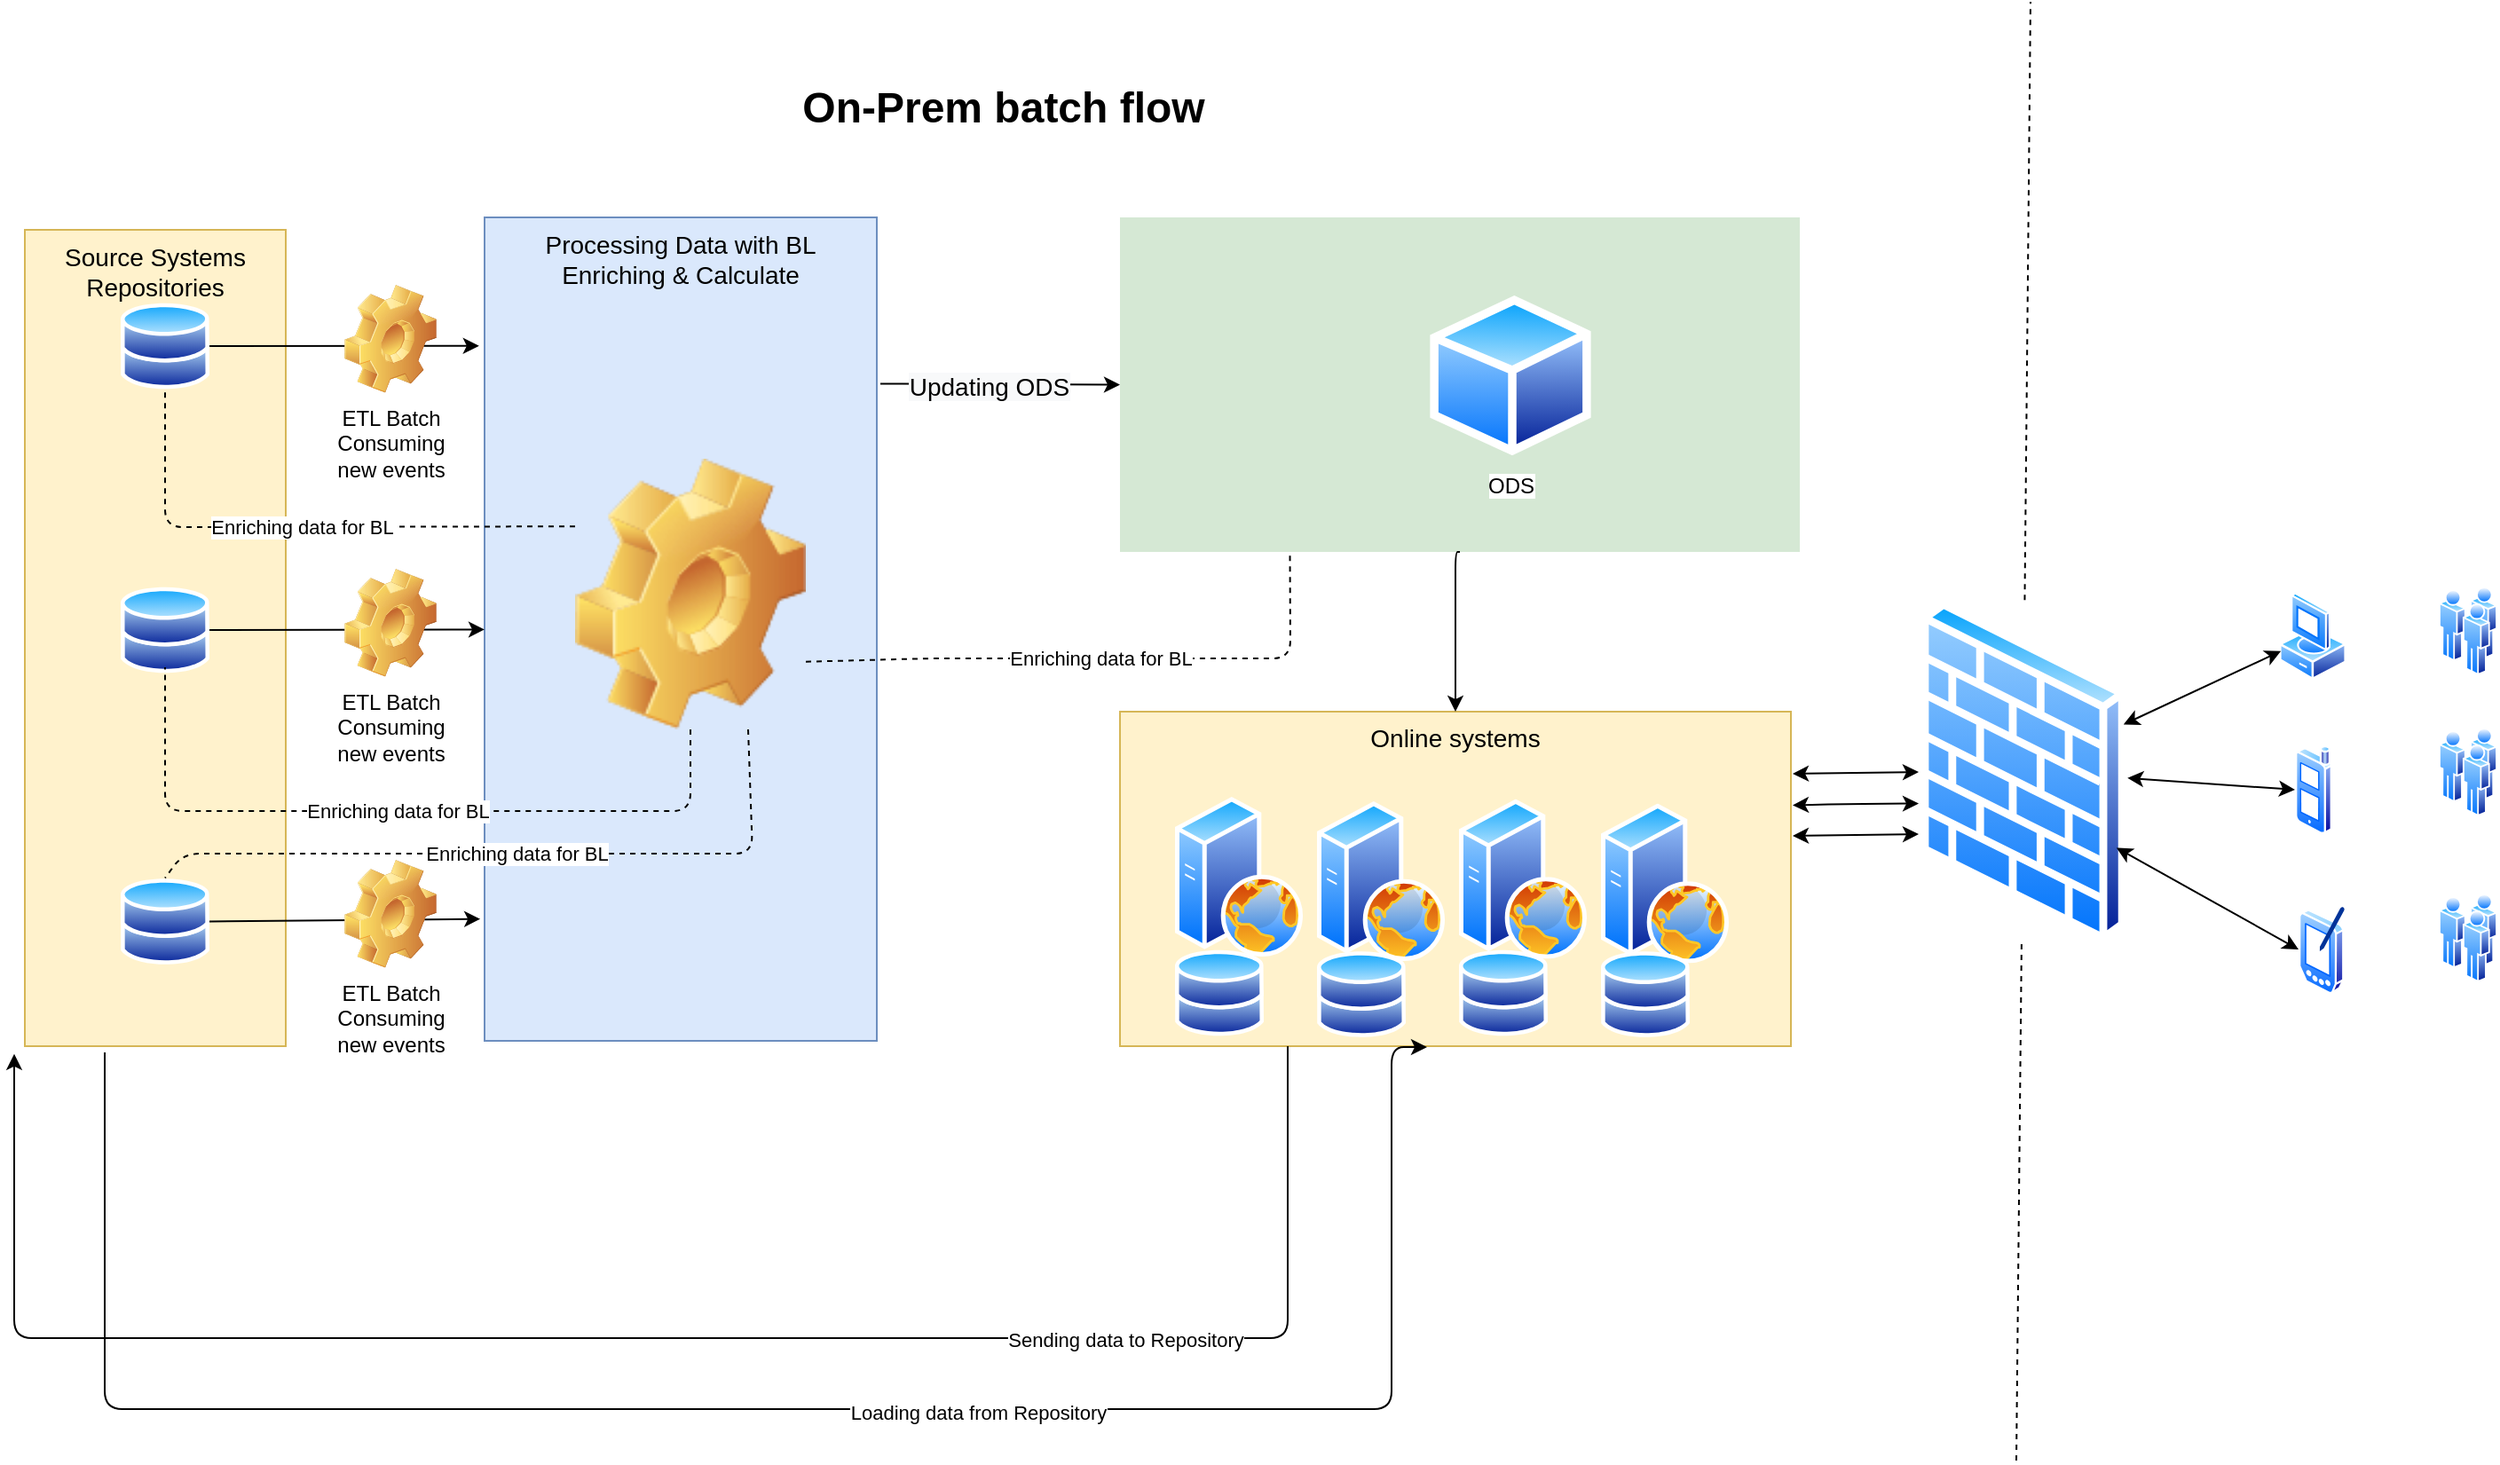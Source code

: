 <mxfile version="13.8.5" type="github">
  <diagram name="Page-1" id="e3a06f82-3646-2815-327d-82caf3d4e204">
    <mxGraphModel dx="1182" dy="683" grid="1" gridSize="10" guides="1" tooltips="1" connect="1" arrows="1" fold="1" page="1" pageScale="1.5" pageWidth="1169" pageHeight="826" background="none" math="0" shadow="0">
      <root>
        <mxCell id="0" style=";html=1;" />
        <mxCell id="1" style=";html=1;" parent="0" />
        <mxCell id="6a7d8f32e03d9370-60" value="" style="whiteSpace=wrap;html=1;fillColor=#d5e8d4;fontSize=14;strokeColor=none;verticalAlign=top;" parent="1" vertex="1">
          <mxGeometry x="657" y="141.5" width="383" height="188.5" as="geometry" />
        </mxCell>
        <mxCell id="6a7d8f32e03d9370-59" value="Processing Data with BL&lt;br&gt;Enriching &amp;amp; Calculate" style="whiteSpace=wrap;html=1;fillColor=#dae8fc;fontSize=14;strokeColor=#6c8ebf;verticalAlign=top;" parent="1" vertex="1">
          <mxGeometry x="299" y="141.5" width="221" height="464" as="geometry" />
        </mxCell>
        <mxCell id="6a7d8f32e03d9370-57" value="Source Systems&lt;br&gt;Repositories" style="whiteSpace=wrap;html=1;fillColor=#fff2cc;fontSize=14;strokeColor=#d6b656;verticalAlign=top;" parent="1" vertex="1">
          <mxGeometry x="40" y="148.5" width="147" height="460" as="geometry" />
        </mxCell>
        <mxCell id="6a7d8f32e03d9370-62" value="On-Prem batch flow" style="text;strokeColor=none;fillColor=none;html=1;fontSize=24;fontStyle=1;verticalAlign=middle;align=center;" parent="1" vertex="1">
          <mxGeometry x="160" y="60" width="861" height="40" as="geometry" />
        </mxCell>
        <mxCell id="v40ORNjY-woeDNZ2NIp7-6" value="" style="aspect=fixed;perimeter=ellipsePerimeter;html=1;align=center;shadow=0;dashed=0;spacingTop=3;image;image=img/lib/active_directory/databases.svg;" parent="1" vertex="1">
          <mxGeometry x="94" y="189.5" width="50" height="49" as="geometry" />
        </mxCell>
        <mxCell id="v40ORNjY-woeDNZ2NIp7-7" value="" style="aspect=fixed;perimeter=ellipsePerimeter;html=1;align=center;shadow=0;dashed=0;spacingTop=3;image;image=img/lib/active_directory/databases.svg;" parent="1" vertex="1">
          <mxGeometry x="94" y="349.5" width="50" height="49" as="geometry" />
        </mxCell>
        <mxCell id="v40ORNjY-woeDNZ2NIp7-8" value="" style="aspect=fixed;perimeter=ellipsePerimeter;html=1;align=center;shadow=0;dashed=0;spacingTop=3;image;image=img/lib/active_directory/databases.svg;" parent="1" vertex="1">
          <mxGeometry x="94" y="513.75" width="50" height="49" as="geometry" />
        </mxCell>
        <mxCell id="v40ORNjY-woeDNZ2NIp7-10" value="" style="shape=image;html=1;verticalLabelPosition=bottom;verticalAlign=top;imageAspect=1;aspect=fixed;image=img/clipart/Gear_128x128.png" parent="1" vertex="1">
          <mxGeometry x="350" y="277.5" width="130" height="152.5" as="geometry" />
        </mxCell>
        <mxCell id="v40ORNjY-woeDNZ2NIp7-11" value="" style="endArrow=none;dashed=1;html=1;entryX=0.5;entryY=1;entryDx=0;entryDy=0;exitX=0;exitY=0.25;exitDx=0;exitDy=0;" parent="1" source="v40ORNjY-woeDNZ2NIp7-10" target="v40ORNjY-woeDNZ2NIp7-6" edge="1">
          <mxGeometry width="50" height="50" relative="1" as="geometry">
            <mxPoint x="580" y="480" as="sourcePoint" />
            <mxPoint x="630" y="430" as="targetPoint" />
            <Array as="points">
              <mxPoint x="119" y="316" />
            </Array>
          </mxGeometry>
        </mxCell>
        <mxCell id="v40ORNjY-woeDNZ2NIp7-12" value="Enriching data for BL" style="edgeLabel;html=1;align=center;verticalAlign=middle;resizable=0;points=[];" parent="v40ORNjY-woeDNZ2NIp7-11" vertex="1" connectable="0">
          <mxGeometry x="-0.002" relative="1" as="geometry">
            <mxPoint as="offset" />
          </mxGeometry>
        </mxCell>
        <mxCell id="v40ORNjY-woeDNZ2NIp7-13" value="" style="endArrow=none;dashed=1;html=1;exitX=0.5;exitY=1;exitDx=0;exitDy=0;" parent="1" source="v40ORNjY-woeDNZ2NIp7-10" edge="1">
          <mxGeometry width="50" height="50" relative="1" as="geometry">
            <mxPoint x="350" y="475.625" as="sourcePoint" />
            <mxPoint x="119" y="395" as="targetPoint" />
            <Array as="points">
              <mxPoint x="415" y="476" />
              <mxPoint x="119" y="476" />
            </Array>
          </mxGeometry>
        </mxCell>
        <mxCell id="v40ORNjY-woeDNZ2NIp7-14" value="Enriching data for BL" style="edgeLabel;html=1;align=center;verticalAlign=middle;resizable=0;points=[];" parent="v40ORNjY-woeDNZ2NIp7-13" vertex="1" connectable="0">
          <mxGeometry x="-0.002" relative="1" as="geometry">
            <mxPoint as="offset" />
          </mxGeometry>
        </mxCell>
        <mxCell id="v40ORNjY-woeDNZ2NIp7-15" value="" style="endArrow=none;dashed=1;html=1;exitX=0.75;exitY=1;exitDx=0;exitDy=0;entryX=0.5;entryY=0;entryDx=0;entryDy=0;" parent="1" source="v40ORNjY-woeDNZ2NIp7-10" target="v40ORNjY-woeDNZ2NIp7-8" edge="1">
          <mxGeometry width="50" height="50" relative="1" as="geometry">
            <mxPoint x="425" y="544.75" as="sourcePoint" />
            <mxPoint x="129" y="520" as="targetPoint" />
            <Array as="points">
              <mxPoint x="450" y="500" />
              <mxPoint x="129" y="500" />
            </Array>
          </mxGeometry>
        </mxCell>
        <mxCell id="v40ORNjY-woeDNZ2NIp7-16" value="Enriching data for BL" style="edgeLabel;html=1;align=center;verticalAlign=middle;resizable=0;points=[];" parent="v40ORNjY-woeDNZ2NIp7-15" vertex="1" connectable="0">
          <mxGeometry x="-0.002" relative="1" as="geometry">
            <mxPoint as="offset" />
          </mxGeometry>
        </mxCell>
        <mxCell id="v40ORNjY-woeDNZ2NIp7-17" value="ODS" style="aspect=fixed;perimeter=ellipsePerimeter;html=1;align=center;shadow=0;dashed=0;spacingTop=3;image;image=img/lib/active_directory/generic_node.svg;" parent="1" vertex="1">
          <mxGeometry x="831" y="185.5" width="92" height="90.16" as="geometry" />
        </mxCell>
        <mxCell id="v40ORNjY-woeDNZ2NIp7-18" value="Online systems" style="whiteSpace=wrap;html=1;fillColor=#fff2cc;fontSize=14;strokeColor=#d6b656;verticalAlign=top;" parent="1" vertex="1">
          <mxGeometry x="657" y="420" width="378" height="188.5" as="geometry" />
        </mxCell>
        <mxCell id="v40ORNjY-woeDNZ2NIp7-19" value="" style="edgeStyle=segmentEdgeStyle;endArrow=classic;html=1;exitX=0.5;exitY=1;exitDx=0;exitDy=0;entryX=0.5;entryY=0;entryDx=0;entryDy=0;" parent="1" source="6a7d8f32e03d9370-60" target="v40ORNjY-woeDNZ2NIp7-18" edge="1">
          <mxGeometry width="50" height="50" relative="1" as="geometry">
            <mxPoint x="810" y="333" as="sourcePoint" />
            <mxPoint x="538" y="433" as="targetPoint" />
          </mxGeometry>
        </mxCell>
        <mxCell id="v40ORNjY-woeDNZ2NIp7-20" value="" style="aspect=fixed;perimeter=ellipsePerimeter;html=1;align=center;shadow=0;dashed=0;spacingTop=3;image;image=img/lib/active_directory/web_server.svg;" parent="1" vertex="1">
          <mxGeometry x="928" y="471.75" width="72" height="90" as="geometry" />
        </mxCell>
        <mxCell id="v40ORNjY-woeDNZ2NIp7-22" value="" style="aspect=fixed;perimeter=ellipsePerimeter;html=1;align=center;shadow=0;dashed=0;spacingTop=3;image;image=img/lib/active_directory/web_server.svg;" parent="1" vertex="1">
          <mxGeometry x="848" y="469.25" width="72" height="90" as="geometry" />
        </mxCell>
        <mxCell id="v40ORNjY-woeDNZ2NIp7-23" value="" style="aspect=fixed;perimeter=ellipsePerimeter;html=1;align=center;shadow=0;dashed=0;spacingTop=3;image;image=img/lib/active_directory/web_server.svg;" parent="1" vertex="1">
          <mxGeometry x="768" y="470.5" width="72" height="90" as="geometry" />
        </mxCell>
        <mxCell id="v40ORNjY-woeDNZ2NIp7-24" value="" style="aspect=fixed;perimeter=ellipsePerimeter;html=1;align=center;shadow=0;dashed=0;spacingTop=3;image;image=img/lib/active_directory/web_server.svg;" parent="1" vertex="1">
          <mxGeometry x="688" y="468" width="72" height="90" as="geometry" />
        </mxCell>
        <mxCell id="v40ORNjY-woeDNZ2NIp7-25" value="" style="edgeStyle=elbowEdgeStyle;elbow=vertical;endArrow=classic;html=1;exitX=0.25;exitY=1;exitDx=0;exitDy=0;entryX=0.449;entryY=1.003;entryDx=0;entryDy=0;entryPerimeter=0;" parent="1" source="v40ORNjY-woeDNZ2NIp7-18" edge="1">
          <mxGeometry width="50" height="50" relative="1" as="geometry">
            <mxPoint x="488" y="483" as="sourcePoint" />
            <mxPoint x="34.003" y="612.88" as="targetPoint" />
            <Array as="points">
              <mxPoint x="348" y="773" />
            </Array>
          </mxGeometry>
        </mxCell>
        <mxCell id="v40ORNjY-woeDNZ2NIp7-32" value="Sending data to Repository" style="edgeLabel;html=1;align=center;verticalAlign=middle;resizable=0;points=[];" parent="v40ORNjY-woeDNZ2NIp7-25" vertex="1" connectable="0">
          <mxGeometry x="-0.667" y="-84" relative="1" as="geometry">
            <mxPoint x="-83" y="85" as="offset" />
          </mxGeometry>
        </mxCell>
        <mxCell id="v40ORNjY-woeDNZ2NIp7-26" value="" style="edgeStyle=segmentEdgeStyle;endArrow=classic;html=1;exitX=0.796;exitY=1.001;exitDx=0;exitDy=0;exitPerimeter=0;" parent="1" edge="1">
          <mxGeometry width="50" height="50" relative="1" as="geometry">
            <mxPoint x="85.012" y="611.96" as="sourcePoint" />
            <mxPoint x="830" y="609" as="targetPoint" />
            <Array as="points">
              <mxPoint x="85" y="813" />
              <mxPoint x="810" y="813" />
            </Array>
          </mxGeometry>
        </mxCell>
        <mxCell id="v40ORNjY-woeDNZ2NIp7-33" value="Loading data from Repository" style="edgeLabel;html=1;align=center;verticalAlign=middle;resizable=0;points=[];" parent="v40ORNjY-woeDNZ2NIp7-26" vertex="1" connectable="0">
          <mxGeometry x="0.205" y="-2" relative="1" as="geometry">
            <mxPoint as="offset" />
          </mxGeometry>
        </mxCell>
        <mxCell id="v40ORNjY-woeDNZ2NIp7-27" value="" style="endArrow=classic;html=1;entryX=0;entryY=0.5;entryDx=0;entryDy=0;exitX=1.009;exitY=0.202;exitDx=0;exitDy=0;exitPerimeter=0;" parent="1" source="6a7d8f32e03d9370-59" target="6a7d8f32e03d9370-60" edge="1">
          <mxGeometry width="50" height="50" relative="1" as="geometry">
            <mxPoint x="579" y="236" as="sourcePoint" />
            <mxPoint x="610" y="430" as="targetPoint" />
          </mxGeometry>
        </mxCell>
        <mxCell id="v40ORNjY-woeDNZ2NIp7-37" value="&lt;span style=&quot;font-size: 14px ; background-color: rgb(248 , 249 , 250)&quot;&gt;Updating ODS&lt;/span&gt;" style="edgeLabel;html=1;align=center;verticalAlign=middle;resizable=0;points=[];" parent="v40ORNjY-woeDNZ2NIp7-27" vertex="1" connectable="0">
          <mxGeometry x="0.171" y="-1" relative="1" as="geometry">
            <mxPoint x="-18" as="offset" />
          </mxGeometry>
        </mxCell>
        <mxCell id="v40ORNjY-woeDNZ2NIp7-28" value="" style="endArrow=classic;html=1;exitX=1;exitY=0.5;exitDx=0;exitDy=0;entryX=-0.014;entryY=0.156;entryDx=0;entryDy=0;entryPerimeter=0;" parent="1" source="v40ORNjY-woeDNZ2NIp7-6" target="6a7d8f32e03d9370-59" edge="1">
          <mxGeometry width="50" height="50" relative="1" as="geometry">
            <mxPoint x="560" y="480" as="sourcePoint" />
            <mxPoint x="610" y="430" as="targetPoint" />
          </mxGeometry>
        </mxCell>
        <mxCell id="v40ORNjY-woeDNZ2NIp7-1" value="ETL Batch&lt;br&gt;Consuming &lt;br&gt;new events" style="shape=image;html=1;verticalLabelPosition=bottom;verticalAlign=top;imageAspect=1;aspect=fixed;image=img/clipart/Gear_128x128.png" parent="1" vertex="1">
          <mxGeometry x="220" y="179.5" width="52" height="61" as="geometry" />
        </mxCell>
        <mxCell id="v40ORNjY-woeDNZ2NIp7-30" value="" style="endArrow=classic;html=1;exitX=1;exitY=0.5;exitDx=0;exitDy=0;" parent="1" source="v40ORNjY-woeDNZ2NIp7-7" target="6a7d8f32e03d9370-59" edge="1">
          <mxGeometry width="50" height="50" relative="1" as="geometry">
            <mxPoint x="560" y="480" as="sourcePoint" />
            <mxPoint x="610" y="430" as="targetPoint" />
          </mxGeometry>
        </mxCell>
        <mxCell id="v40ORNjY-woeDNZ2NIp7-31" value="" style="endArrow=classic;html=1;exitX=1;exitY=0.5;exitDx=0;exitDy=0;entryX=-0.011;entryY=0.852;entryDx=0;entryDy=0;entryPerimeter=0;" parent="1" source="v40ORNjY-woeDNZ2NIp7-8" target="6a7d8f32e03d9370-59" edge="1">
          <mxGeometry width="50" height="50" relative="1" as="geometry">
            <mxPoint x="154" y="380" as="sourcePoint" />
            <mxPoint x="309" y="381.839" as="targetPoint" />
          </mxGeometry>
        </mxCell>
        <mxCell id="v40ORNjY-woeDNZ2NIp7-4" value="ETL Batch&lt;br&gt;Consuming &lt;br&gt;new events" style="shape=image;html=1;verticalLabelPosition=bottom;verticalAlign=top;imageAspect=1;aspect=fixed;image=img/clipart/Gear_128x128.png" parent="1" vertex="1">
          <mxGeometry x="220" y="503.5" width="52" height="61" as="geometry" />
        </mxCell>
        <mxCell id="v40ORNjY-woeDNZ2NIp7-3" value="ETL Batch&lt;br&gt;Consuming &lt;br&gt;new events" style="shape=image;html=1;verticalLabelPosition=bottom;verticalAlign=top;imageAspect=1;aspect=fixed;image=img/clipart/Gear_128x128.png" parent="1" vertex="1">
          <mxGeometry x="220" y="339.5" width="52" height="61" as="geometry" />
        </mxCell>
        <mxCell id="v40ORNjY-woeDNZ2NIp7-34" value="" style="endArrow=none;dashed=1;html=1;exitX=1;exitY=0.75;exitDx=0;exitDy=0;entryX=0.25;entryY=1;entryDx=0;entryDy=0;" parent="1" source="v40ORNjY-woeDNZ2NIp7-10" target="6a7d8f32e03d9370-60" edge="1">
          <mxGeometry width="50" height="50" relative="1" as="geometry">
            <mxPoint x="457.5" y="440" as="sourcePoint" />
            <mxPoint x="129" y="523.75" as="targetPoint" />
            <Array as="points">
              <mxPoint x="550" y="390" />
              <mxPoint x="753" y="390" />
            </Array>
          </mxGeometry>
        </mxCell>
        <mxCell id="v40ORNjY-woeDNZ2NIp7-35" value="Enriching data for BL" style="edgeLabel;html=1;align=center;verticalAlign=middle;resizable=0;points=[];" parent="v40ORNjY-woeDNZ2NIp7-34" vertex="1" connectable="0">
          <mxGeometry x="-0.002" relative="1" as="geometry">
            <mxPoint as="offset" />
          </mxGeometry>
        </mxCell>
        <mxCell id="v40ORNjY-woeDNZ2NIp7-38" value="" style="aspect=fixed;perimeter=ellipsePerimeter;html=1;align=center;shadow=0;dashed=0;spacingTop=3;image;image=img/lib/active_directory/databases.svg;" parent="1" vertex="1">
          <mxGeometry x="688" y="554" width="50" height="49" as="geometry" />
        </mxCell>
        <mxCell id="v40ORNjY-woeDNZ2NIp7-39" value="" style="aspect=fixed;perimeter=ellipsePerimeter;html=1;align=center;shadow=0;dashed=0;spacingTop=3;image;image=img/lib/active_directory/databases.svg;" parent="1" vertex="1">
          <mxGeometry x="768" y="554.75" width="50" height="49" as="geometry" />
        </mxCell>
        <mxCell id="v40ORNjY-woeDNZ2NIp7-40" value="" style="aspect=fixed;perimeter=ellipsePerimeter;html=1;align=center;shadow=0;dashed=0;spacingTop=3;image;image=img/lib/active_directory/databases.svg;" parent="1" vertex="1">
          <mxGeometry x="848" y="554" width="50" height="49" as="geometry" />
        </mxCell>
        <mxCell id="v40ORNjY-woeDNZ2NIp7-41" value="" style="aspect=fixed;perimeter=ellipsePerimeter;html=1;align=center;shadow=0;dashed=0;spacingTop=3;image;image=img/lib/active_directory/databases.svg;" parent="1" vertex="1">
          <mxGeometry x="928" y="554.75" width="50" height="49" as="geometry" />
        </mxCell>
        <mxCell id="v40ORNjY-woeDNZ2NIp7-42" value="" style="endArrow=none;dashed=1;html=1;" parent="1" source="v40ORNjY-woeDNZ2NIp7-50" edge="1">
          <mxGeometry width="50" height="50" relative="1" as="geometry">
            <mxPoint x="1150" y="842" as="sourcePoint" />
            <mxPoint x="1170" y="20" as="targetPoint" />
          </mxGeometry>
        </mxCell>
        <mxCell id="v40ORNjY-woeDNZ2NIp7-43" value="" style="aspect=fixed;perimeter=ellipsePerimeter;html=1;align=center;shadow=0;dashed=0;spacingTop=3;image;image=img/lib/active_directory/users.svg;" parent="1" vertex="1">
          <mxGeometry x="1400" y="349.5" width="33" height="50" as="geometry" />
        </mxCell>
        <mxCell id="v40ORNjY-woeDNZ2NIp7-44" value="" style="aspect=fixed;perimeter=ellipsePerimeter;html=1;align=center;shadow=0;dashed=0;spacingTop=3;image;image=img/lib/active_directory/users.svg;" parent="1" vertex="1">
          <mxGeometry x="1400" y="429" width="33" height="50" as="geometry" />
        </mxCell>
        <mxCell id="v40ORNjY-woeDNZ2NIp7-45" value="" style="aspect=fixed;perimeter=ellipsePerimeter;html=1;align=center;shadow=0;dashed=0;spacingTop=3;image;image=img/lib/active_directory/users.svg;" parent="1" vertex="1">
          <mxGeometry x="1400" y="522.5" width="33" height="50" as="geometry" />
        </mxCell>
        <mxCell id="v40ORNjY-woeDNZ2NIp7-47" value="" style="aspect=fixed;perimeter=ellipsePerimeter;html=1;align=center;shadow=0;dashed=0;spacingTop=3;image;image=img/lib/active_directory/vista_client.svg;" parent="1" vertex="1">
          <mxGeometry x="1310" y="352.5" width="38" height="50" as="geometry" />
        </mxCell>
        <mxCell id="v40ORNjY-woeDNZ2NIp7-48" value="" style="aspect=fixed;perimeter=ellipsePerimeter;html=1;align=center;shadow=0;dashed=0;spacingTop=3;image;image=img/lib/active_directory/cell_phone.svg;" parent="1" vertex="1">
          <mxGeometry x="1319" y="439" width="21" height="50" as="geometry" />
        </mxCell>
        <mxCell id="v40ORNjY-woeDNZ2NIp7-49" value="" style="aspect=fixed;perimeter=ellipsePerimeter;html=1;align=center;shadow=0;dashed=0;spacingTop=3;image;image=img/lib/active_directory/pda.svg;" parent="1" vertex="1">
          <mxGeometry x="1321" y="529" width="27" height="50" as="geometry" />
        </mxCell>
        <mxCell id="v40ORNjY-woeDNZ2NIp7-50" value="" style="aspect=fixed;perimeter=ellipsePerimeter;html=1;align=center;shadow=0;dashed=0;spacingTop=3;image;image=img/lib/active_directory/firewall.svg;" parent="1" vertex="1">
          <mxGeometry x="1107" y="357.11" width="117.67" height="192.89" as="geometry" />
        </mxCell>
        <mxCell id="v40ORNjY-woeDNZ2NIp7-51" value="" style="endArrow=none;dashed=1;html=1;" parent="1" target="v40ORNjY-woeDNZ2NIp7-50" edge="1">
          <mxGeometry width="50" height="50" relative="1" as="geometry">
            <mxPoint x="1162" y="842" as="sourcePoint" />
            <mxPoint x="1150" y="20" as="targetPoint" />
          </mxGeometry>
        </mxCell>
        <mxCell id="N4Ydt9L-mZjy4IDobuil-1" value="" style="endArrow=classic;startArrow=classic;html=1;exitX=1;exitY=0.75;exitDx=0;exitDy=0;entryX=0;entryY=0.5;entryDx=0;entryDy=0;" parent="1" source="v40ORNjY-woeDNZ2NIp7-50" target="v40ORNjY-woeDNZ2NIp7-49" edge="1">
          <mxGeometry width="50" height="50" relative="1" as="geometry">
            <mxPoint x="1180" y="500" as="sourcePoint" />
            <mxPoint x="1230" y="450" as="targetPoint" />
          </mxGeometry>
        </mxCell>
        <mxCell id="N4Ydt9L-mZjy4IDobuil-2" value="" style="endArrow=classic;startArrow=classic;html=1;entryX=0;entryY=0.5;entryDx=0;entryDy=0;" parent="1" source="v40ORNjY-woeDNZ2NIp7-50" target="v40ORNjY-woeDNZ2NIp7-48" edge="1">
          <mxGeometry width="50" height="50" relative="1" as="geometry">
            <mxPoint x="1228.356" y="507.021" as="sourcePoint" />
            <mxPoint x="1331" y="564" as="targetPoint" />
          </mxGeometry>
        </mxCell>
        <mxCell id="N4Ydt9L-mZjy4IDobuil-3" value="" style="endArrow=classic;startArrow=classic;html=1;" parent="1" source="v40ORNjY-woeDNZ2NIp7-50" target="v40ORNjY-woeDNZ2NIp7-47" edge="1">
          <mxGeometry width="50" height="50" relative="1" as="geometry">
            <mxPoint x="1234.623" y="467.397" as="sourcePoint" />
            <mxPoint x="1329" y="474" as="targetPoint" />
          </mxGeometry>
        </mxCell>
        <mxCell id="3kjYFzD8lN9xExvMTIKM-1" value="" style="endArrow=classic;startArrow=classic;html=1;" edge="1" parent="1" target="v40ORNjY-woeDNZ2NIp7-50">
          <mxGeometry width="50" height="50" relative="1" as="geometry">
            <mxPoint x="1036" y="455" as="sourcePoint" />
            <mxPoint x="830" y="450" as="targetPoint" />
          </mxGeometry>
        </mxCell>
        <mxCell id="3kjYFzD8lN9xExvMTIKM-2" value="" style="endArrow=classic;startArrow=classic;html=1;" edge="1" parent="1">
          <mxGeometry width="50" height="50" relative="1" as="geometry">
            <mxPoint x="1036" y="472.74" as="sourcePoint" />
            <mxPoint x="1107.001" y="471.751" as="targetPoint" />
            <Array as="points">
              <mxPoint x="1066" y="472" />
            </Array>
          </mxGeometry>
        </mxCell>
        <mxCell id="3kjYFzD8lN9xExvMTIKM-3" value="" style="endArrow=classic;startArrow=classic;html=1;" edge="1" parent="1">
          <mxGeometry width="50" height="50" relative="1" as="geometry">
            <mxPoint x="1036" y="489.99" as="sourcePoint" />
            <mxPoint x="1107.001" y="489.001" as="targetPoint" />
          </mxGeometry>
        </mxCell>
      </root>
    </mxGraphModel>
  </diagram>
</mxfile>

